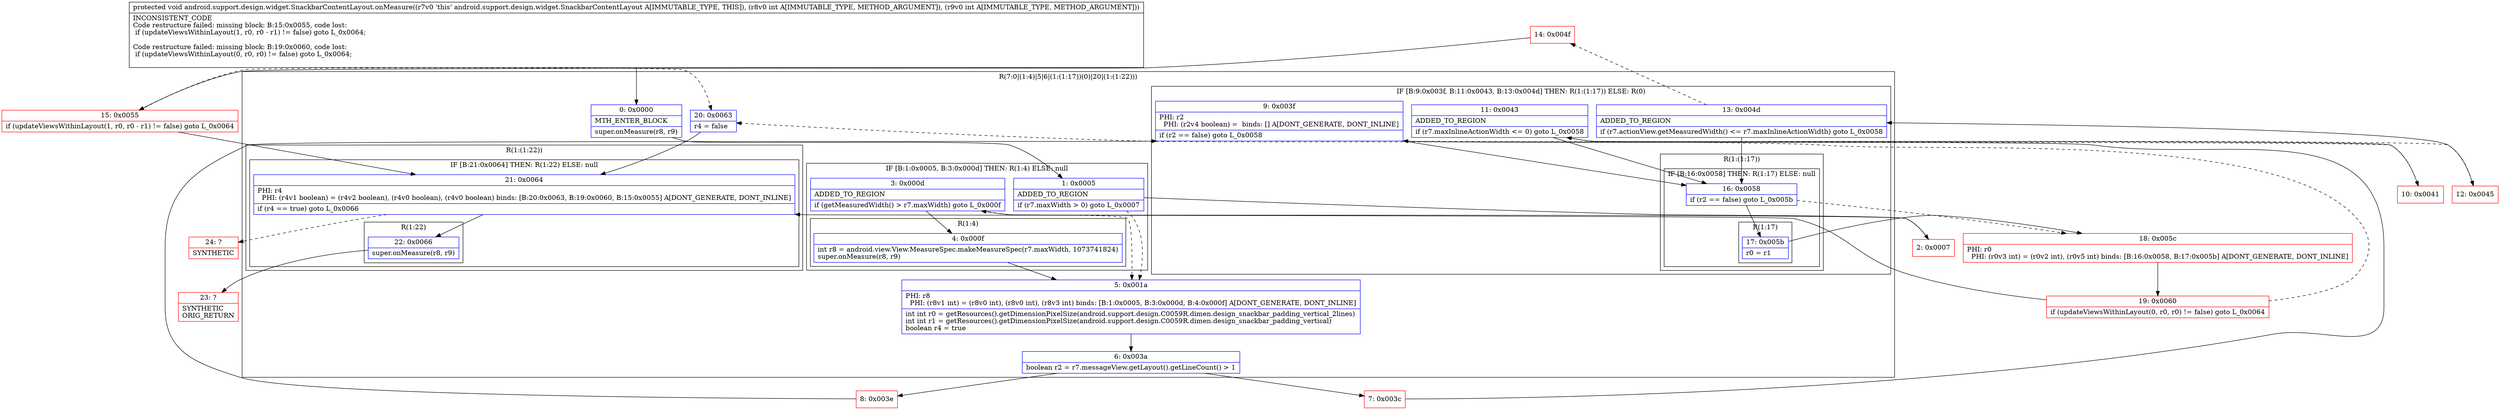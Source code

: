 digraph "CFG forandroid.support.design.widget.SnackbarContentLayout.onMeasure(II)V" {
subgraph cluster_Region_312721848 {
label = "R(7:0|(1:4)|5|6|(1:(1:17))(0)|20|(1:(1:22)))";
node [shape=record,color=blue];
Node_0 [shape=record,label="{0\:\ 0x0000|MTH_ENTER_BLOCK\l|super.onMeasure(r8, r9)\l}"];
subgraph cluster_IfRegion_987643509 {
label = "IF [B:1:0x0005, B:3:0x000d] THEN: R(1:4) ELSE: null";
node [shape=record,color=blue];
Node_1 [shape=record,label="{1\:\ 0x0005|ADDED_TO_REGION\l|if (r7.maxWidth \> 0) goto L_0x0007\l}"];
Node_3 [shape=record,label="{3\:\ 0x000d|ADDED_TO_REGION\l|if (getMeasuredWidth() \> r7.maxWidth) goto L_0x000f\l}"];
subgraph cluster_Region_1442361027 {
label = "R(1:4)";
node [shape=record,color=blue];
Node_4 [shape=record,label="{4\:\ 0x000f|int r8 = android.view.View.MeasureSpec.makeMeasureSpec(r7.maxWidth, 1073741824)\lsuper.onMeasure(r8, r9)\l}"];
}
}
Node_5 [shape=record,label="{5\:\ 0x001a|PHI: r8 \l  PHI: (r8v1 int) = (r8v0 int), (r8v0 int), (r8v3 int) binds: [B:1:0x0005, B:3:0x000d, B:4:0x000f] A[DONT_GENERATE, DONT_INLINE]\l|int int r0 = getResources().getDimensionPixelSize(android.support.design.C0059R.dimen.design_snackbar_padding_vertical_2lines)\lint int r1 = getResources().getDimensionPixelSize(android.support.design.C0059R.dimen.design_snackbar_padding_vertical)\lboolean r4 = true\l}"];
Node_6 [shape=record,label="{6\:\ 0x003a|boolean r2 = r7.messageView.getLayout().getLineCount() \> 1\l}"];
subgraph cluster_IfRegion_204091240 {
label = "IF [B:9:0x003f, B:11:0x0043, B:13:0x004d] THEN: R(1:(1:17)) ELSE: R(0)";
node [shape=record,color=blue];
Node_9 [shape=record,label="{9\:\ 0x003f|PHI: r2 \l  PHI: (r2v4 boolean) =  binds: [] A[DONT_GENERATE, DONT_INLINE]\l|if (r2 == false) goto L_0x0058\l}"];
Node_11 [shape=record,label="{11\:\ 0x0043|ADDED_TO_REGION\l|if (r7.maxInlineActionWidth \<= 0) goto L_0x0058\l}"];
Node_13 [shape=record,label="{13\:\ 0x004d|ADDED_TO_REGION\l|if (r7.actionView.getMeasuredWidth() \<= r7.maxInlineActionWidth) goto L_0x0058\l}"];
subgraph cluster_Region_815740311 {
label = "R(1:(1:17))";
node [shape=record,color=blue];
subgraph cluster_IfRegion_8946004 {
label = "IF [B:16:0x0058] THEN: R(1:17) ELSE: null";
node [shape=record,color=blue];
Node_16 [shape=record,label="{16\:\ 0x0058|if (r2 == false) goto L_0x005b\l}"];
subgraph cluster_Region_727650221 {
label = "R(1:17)";
node [shape=record,color=blue];
Node_17 [shape=record,label="{17\:\ 0x005b|r0 = r1\l}"];
}
}
}
subgraph cluster_Region_62169432 {
label = "R(0)";
node [shape=record,color=blue];
}
}
Node_20 [shape=record,label="{20\:\ 0x0063|r4 = false\l}"];
subgraph cluster_Region_1221728973 {
label = "R(1:(1:22))";
node [shape=record,color=blue];
subgraph cluster_IfRegion_1042665319 {
label = "IF [B:21:0x0064] THEN: R(1:22) ELSE: null";
node [shape=record,color=blue];
Node_21 [shape=record,label="{21\:\ 0x0064|PHI: r4 \l  PHI: (r4v1 boolean) = (r4v2 boolean), (r4v0 boolean), (r4v0 boolean) binds: [B:20:0x0063, B:19:0x0060, B:15:0x0055] A[DONT_GENERATE, DONT_INLINE]\l|if (r4 == true) goto L_0x0066\l}"];
subgraph cluster_Region_1481386914 {
label = "R(1:22)";
node [shape=record,color=blue];
Node_22 [shape=record,label="{22\:\ 0x0066|super.onMeasure(r8, r9)\l}"];
}
}
}
}
Node_2 [shape=record,color=red,label="{2\:\ 0x0007}"];
Node_7 [shape=record,color=red,label="{7\:\ 0x003c}"];
Node_8 [shape=record,color=red,label="{8\:\ 0x003e}"];
Node_10 [shape=record,color=red,label="{10\:\ 0x0041}"];
Node_12 [shape=record,color=red,label="{12\:\ 0x0045}"];
Node_14 [shape=record,color=red,label="{14\:\ 0x004f}"];
Node_15 [shape=record,color=red,label="{15\:\ 0x0055|if (updateViewsWithinLayout(1, r0, r0 \- r1) != false) goto L_0x0064\l}"];
Node_18 [shape=record,color=red,label="{18\:\ 0x005c|PHI: r0 \l  PHI: (r0v3 int) = (r0v2 int), (r0v5 int) binds: [B:16:0x0058, B:17:0x005b] A[DONT_GENERATE, DONT_INLINE]\l}"];
Node_19 [shape=record,color=red,label="{19\:\ 0x0060|if (updateViewsWithinLayout(0, r0, r0) != false) goto L_0x0064\l}"];
Node_23 [shape=record,color=red,label="{23\:\ ?|SYNTHETIC\lORIG_RETURN\l}"];
Node_24 [shape=record,color=red,label="{24\:\ ?|SYNTHETIC\l}"];
MethodNode[shape=record,label="{protected void android.support.design.widget.SnackbarContentLayout.onMeasure((r7v0 'this' android.support.design.widget.SnackbarContentLayout A[IMMUTABLE_TYPE, THIS]), (r8v0 int A[IMMUTABLE_TYPE, METHOD_ARGUMENT]), (r9v0 int A[IMMUTABLE_TYPE, METHOD_ARGUMENT]))  | INCONSISTENT_CODE\lCode restructure failed: missing block: B:15:0x0055, code lost:\l    if (updateViewsWithinLayout(1, r0, r0 \- r1) != false) goto L_0x0064;\l\lCode restructure failed: missing block: B:19:0x0060, code lost:\l    if (updateViewsWithinLayout(0, r0, r0) != false) goto L_0x0064;\l\l}"];
MethodNode -> Node_0;
Node_0 -> Node_1;
Node_1 -> Node_2;
Node_1 -> Node_5[style=dashed];
Node_3 -> Node_4;
Node_3 -> Node_5[style=dashed];
Node_4 -> Node_5;
Node_5 -> Node_6;
Node_6 -> Node_7;
Node_6 -> Node_8;
Node_9 -> Node_10[style=dashed];
Node_9 -> Node_16;
Node_11 -> Node_12[style=dashed];
Node_11 -> Node_16;
Node_13 -> Node_14[style=dashed];
Node_13 -> Node_16;
Node_16 -> Node_17;
Node_16 -> Node_18[style=dashed];
Node_17 -> Node_18;
Node_20 -> Node_21;
Node_21 -> Node_22;
Node_21 -> Node_24[style=dashed];
Node_22 -> Node_23;
Node_2 -> Node_3;
Node_7 -> Node_9;
Node_8 -> Node_9;
Node_10 -> Node_11;
Node_12 -> Node_13;
Node_14 -> Node_15;
Node_15 -> Node_20[style=dashed];
Node_15 -> Node_21;
Node_18 -> Node_19;
Node_19 -> Node_20[style=dashed];
Node_19 -> Node_21;
}


